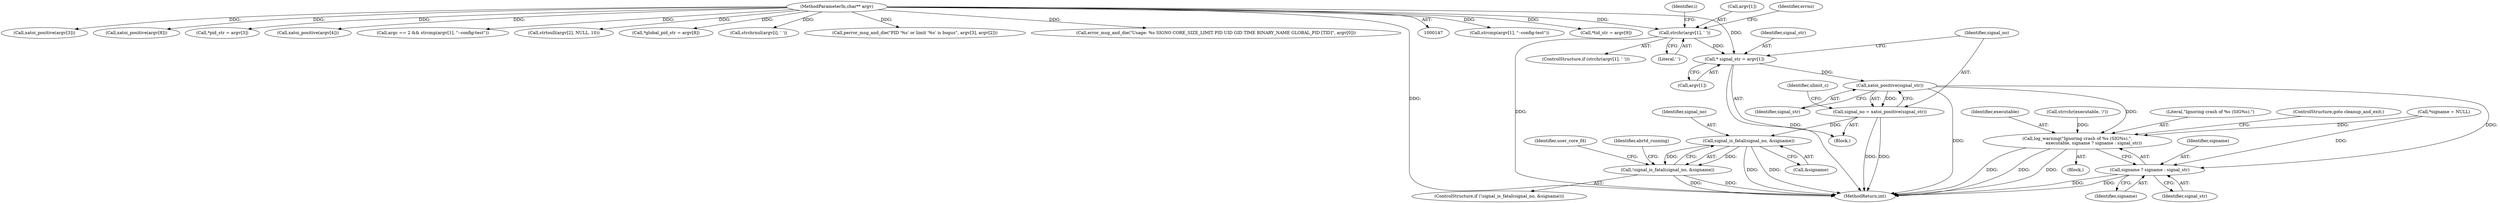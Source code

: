 digraph "0_abrt_3c1b60cfa62d39e5fff5a53a5bc53dae189e740e@API" {
"1000341" [label="(Call,* signal_str = argv[1])"];
"1000311" [label="(Call,strchr(argv[1], ' '))"];
"1000149" [label="(MethodParameterIn,char** argv)"];
"1000349" [label="(Call,xatoi_positive(signal_str))"];
"1000347" [label="(Call,signal_no = xatoi_positive(signal_str))"];
"1000599" [label="(Call,signal_is_fatal(signal_no, &signame))"];
"1000598" [label="(Call,!signal_is_fatal(signal_no, &signame))"];
"1000684" [label="(Call,log_warning(\"Ignoring crash of %s (SIG%s).\",\n                        executable, signame ? signame : signal_str))"];
"1000687" [label="(Call,signame ? signame : signal_str)"];
"1000353" [label="(Identifier,ulimit_c)"];
"1000341" [label="(Call,* signal_str = argv[1])"];
"1000291" [label="(Call,strcmp(argv[1], \"--config-test\"))"];
"1000350" [label="(Identifier,signal_str)"];
"1000684" [label="(Call,log_warning(\"Ignoring crash of %s (SIG%s).\",\n                        executable, signame ? signame : signal_str))"];
"1000685" [label="(Literal,\"Ignoring crash of %s (SIG%s).\")"];
"1000149" [label="(MethodParameterIn,char** argv)"];
"1000690" [label="(Identifier,signal_str)"];
"1000687" [label="(Call,signame ? signame : signal_str)"];
"1000594" [label="(Call,*signame = NULL)"];
"1000691" [label="(ControlStructure,goto cleanup_and_exit;)"];
"1000688" [label="(Identifier,signame)"];
"1000310" [label="(ControlStructure,if (strchr(argv[1], ' ')))"];
"1000311" [label="(Call,strchr(argv[1], ' '))"];
"1000597" [label="(ControlStructure,if (!signal_is_fatal(signal_no, &signame)))"];
"1000447" [label="(Call,*tid_str = argv[9])"];
"1000598" [label="(Call,!signal_is_fatal(signal_no, &signame))"];
"1000683" [label="(Block,)"];
"1000599" [label="(Call,signal_is_fatal(signal_no, &signame))"];
"1000349" [label="(Call,xatoi_positive(signal_str))"];
"1000320" [label="(Identifier,i)"];
"1000387" [label="(Call,xatoi_positive(argv[3]))"];
"1000437" [label="(Call,xatoi_positive(argv[8]))"];
"1000379" [label="(Call,*pid_str = argv[3])"];
"1000394" [label="(Call,xatoi_positive(argv[4]))"];
"1000605" [label="(Identifier,user_core_fd)"];
"1000312" [label="(Call,argv[1])"];
"1000689" [label="(Identifier,signame)"];
"1000150" [label="(Block,)"];
"1000315" [label="(Literal,' ')"];
"1000287" [label="(Call,argc == 2 && strcmp(argv[1], \"--config-test\"))"];
"1000354" [label="(Call,strtoull(argv[2], NULL, 10))"];
"1000429" [label="(Call,*global_pid_str = argv[8])"];
"1000686" [label="(Identifier,executable)"];
"1000330" [label="(Call,strchrnul(argv[i], ' '))"];
"1000348" [label="(Identifier,signal_no)"];
"1000343" [label="(Call,argv[1])"];
"1000342" [label="(Identifier,signal_str)"];
"1000405" [label="(Call,perror_msg_and_die(\"PID '%s' or limit '%s' is bogus\", argv[3], argv[2]))"];
"1000610" [label="(Identifier,abrtd_running)"];
"1000665" [label="(Call,strrchr(executable, '/'))"];
"1000338" [label="(Identifier,errno)"];
"1000600" [label="(Identifier,signal_no)"];
"1000305" [label="(Call,error_msg_and_die(\"Usage: %s SIGNO CORE_SIZE_LIMIT PID UID GID TIME BINARY_NAME GLOBAL_PID [TID]\", argv[0]))"];
"1000347" [label="(Call,signal_no = xatoi_positive(signal_str))"];
"1000601" [label="(Call,&signame)"];
"1001445" [label="(MethodReturn,int)"];
"1000341" -> "1000150"  [label="AST: "];
"1000341" -> "1000343"  [label="CFG: "];
"1000342" -> "1000341"  [label="AST: "];
"1000343" -> "1000341"  [label="AST: "];
"1000348" -> "1000341"  [label="CFG: "];
"1000341" -> "1001445"  [label="DDG: "];
"1000311" -> "1000341"  [label="DDG: "];
"1000149" -> "1000341"  [label="DDG: "];
"1000341" -> "1000349"  [label="DDG: "];
"1000311" -> "1000310"  [label="AST: "];
"1000311" -> "1000315"  [label="CFG: "];
"1000312" -> "1000311"  [label="AST: "];
"1000315" -> "1000311"  [label="AST: "];
"1000320" -> "1000311"  [label="CFG: "];
"1000338" -> "1000311"  [label="CFG: "];
"1000311" -> "1001445"  [label="DDG: "];
"1000149" -> "1000311"  [label="DDG: "];
"1000149" -> "1000147"  [label="AST: "];
"1000149" -> "1001445"  [label="DDG: "];
"1000149" -> "1000287"  [label="DDG: "];
"1000149" -> "1000291"  [label="DDG: "];
"1000149" -> "1000305"  [label="DDG: "];
"1000149" -> "1000330"  [label="DDG: "];
"1000149" -> "1000354"  [label="DDG: "];
"1000149" -> "1000379"  [label="DDG: "];
"1000149" -> "1000387"  [label="DDG: "];
"1000149" -> "1000394"  [label="DDG: "];
"1000149" -> "1000405"  [label="DDG: "];
"1000149" -> "1000429"  [label="DDG: "];
"1000149" -> "1000437"  [label="DDG: "];
"1000149" -> "1000447"  [label="DDG: "];
"1000349" -> "1000347"  [label="AST: "];
"1000349" -> "1000350"  [label="CFG: "];
"1000350" -> "1000349"  [label="AST: "];
"1000347" -> "1000349"  [label="CFG: "];
"1000349" -> "1001445"  [label="DDG: "];
"1000349" -> "1000347"  [label="DDG: "];
"1000349" -> "1000684"  [label="DDG: "];
"1000349" -> "1000687"  [label="DDG: "];
"1000347" -> "1000150"  [label="AST: "];
"1000348" -> "1000347"  [label="AST: "];
"1000353" -> "1000347"  [label="CFG: "];
"1000347" -> "1001445"  [label="DDG: "];
"1000347" -> "1001445"  [label="DDG: "];
"1000347" -> "1000599"  [label="DDG: "];
"1000599" -> "1000598"  [label="AST: "];
"1000599" -> "1000601"  [label="CFG: "];
"1000600" -> "1000599"  [label="AST: "];
"1000601" -> "1000599"  [label="AST: "];
"1000598" -> "1000599"  [label="CFG: "];
"1000599" -> "1001445"  [label="DDG: "];
"1000599" -> "1001445"  [label="DDG: "];
"1000599" -> "1000598"  [label="DDG: "];
"1000599" -> "1000598"  [label="DDG: "];
"1000598" -> "1000597"  [label="AST: "];
"1000605" -> "1000598"  [label="CFG: "];
"1000610" -> "1000598"  [label="CFG: "];
"1000598" -> "1001445"  [label="DDG: "];
"1000598" -> "1001445"  [label="DDG: "];
"1000684" -> "1000683"  [label="AST: "];
"1000684" -> "1000687"  [label="CFG: "];
"1000685" -> "1000684"  [label="AST: "];
"1000686" -> "1000684"  [label="AST: "];
"1000687" -> "1000684"  [label="AST: "];
"1000691" -> "1000684"  [label="CFG: "];
"1000684" -> "1001445"  [label="DDG: "];
"1000684" -> "1001445"  [label="DDG: "];
"1000684" -> "1001445"  [label="DDG: "];
"1000665" -> "1000684"  [label="DDG: "];
"1000594" -> "1000684"  [label="DDG: "];
"1000687" -> "1000689"  [label="CFG: "];
"1000687" -> "1000690"  [label="CFG: "];
"1000688" -> "1000687"  [label="AST: "];
"1000689" -> "1000687"  [label="AST: "];
"1000690" -> "1000687"  [label="AST: "];
"1000687" -> "1001445"  [label="DDG: "];
"1000687" -> "1001445"  [label="DDG: "];
"1000594" -> "1000687"  [label="DDG: "];
}
